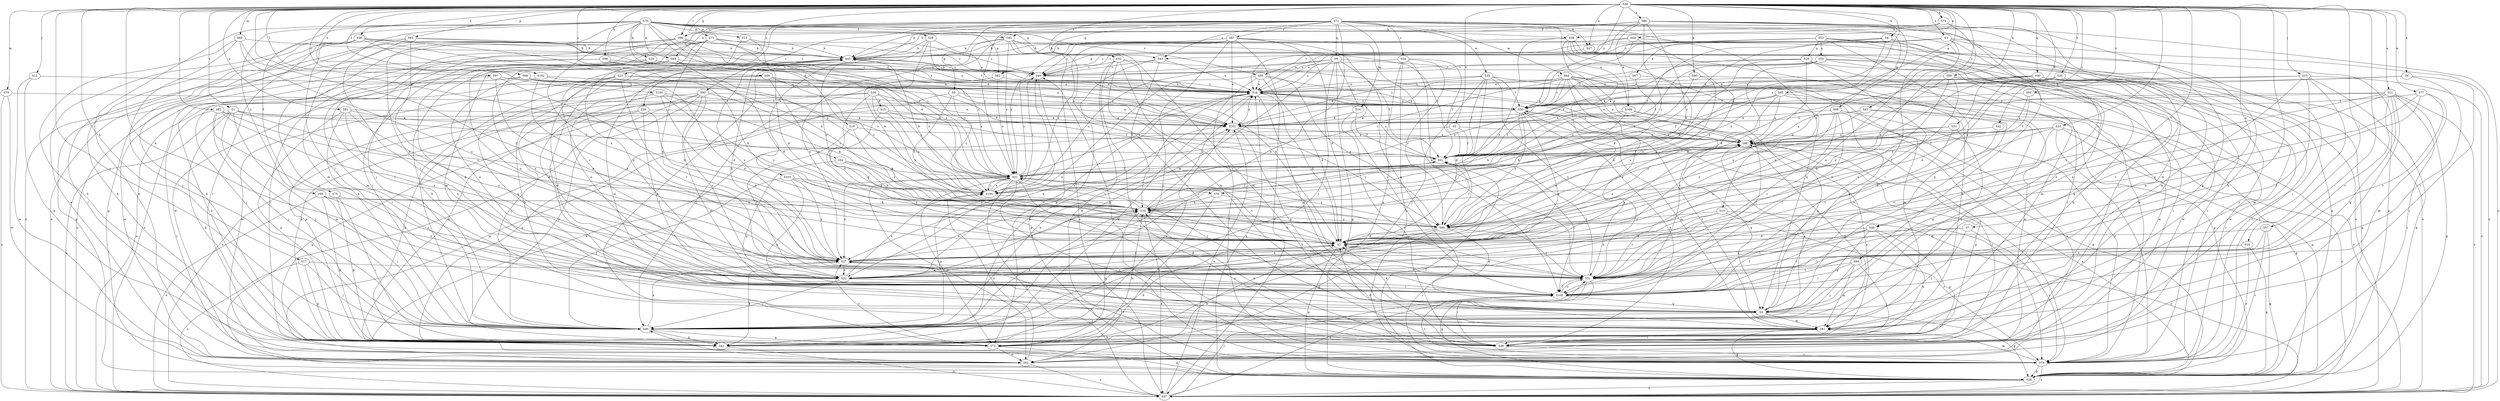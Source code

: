 strict digraph  {
S36;
S72;
S70;
S53;
S38;
S74;
S88;
S106;
S86;
S8;
S94;
S45;
S23;
S5;
S43;
S49;
S76;
S19;
S15;
S2;
S44;
S11;
S6;
S67;
S101;
S102;
S20;
S75;
S63;
S91;
S0;
S52;
S62;
S28;
S80;
S17;
S31;
S25;
S58;
S39;
S16;
S57;
S96;
S46;
S82;
S12;
S33;
S40;
S89;
S69;
S41;
S97;
S105;
S60;
S64;
S14;
S98;
S13;
S61;
S7;
S85;
S22;
S47;
S26;
S55;
S37;
S54;
S65;
S73;
S30;
S71;
S9;
S29;
S4;
S90;
S78;
S1;
S81;
S3;
S24;
S21;
S34;
S48;
S50;
S18;
S93;
S87;
S95;
S51;
S77;
S79;
S35;
S103;
S92;
S56;
S68;
S10;
S27;
S100;
S32;
S99;
S42;
S66;
S83;
S59;
S84;
S104;
S36 -> S74  [label=a];
S36 -> S88  [label=a];
S36 -> S8  [label=b];
S36 -> S94  [label=b];
S36 -> S23  [label=c];
S36 -> S5  [label=c];
S36 -> S43  [label=c];
S36 -> S76  [label=d];
S36 -> S44  [label=e];
S36 -> S11  [label=e];
S36 -> S6  [label=e];
S36 -> S102  [label=f];
S36 -> S80  [label=h];
S36 -> S17  [label=h];
S36 -> S31  [label=h];
S36 -> S16  [label=i];
S36 -> S57  [label=i];
S36 -> S96  [label=i];
S36 -> S82  [label=j];
S36 -> S12  [label=j];
S36 -> S33  [label=j];
S36 -> S40  [label=j];
S36 -> S89  [label=k];
S36 -> S97  [label=l];
S36 -> S105  [label=l];
S36 -> S60  [label=m];
S36 -> S7  [label=n];
S36 -> S85  [label=n];
S36 -> S22  [label=n];
S36 -> S47  [label=o];
S36 -> S54  [label=p];
S36 -> S65  [label=p];
S36 -> S30  [label=q];
S36 -> S71  [label=q];
S36 -> S1  [label=s];
S36 -> S81  [label=s];
S36 -> S3  [label=s];
S36 -> S34  [label=t];
S36 -> S48  [label=t];
S36 -> S18  [label=u];
S36 -> S93  [label=v];
S36 -> S77  [label=w];
S36 -> S79  [label=w];
S36 -> S56  [label=x];
S36 -> S68  [label=x];
S36 -> S100  [label=y];
S36 -> S32  [label=y];
S36 -> S42  [label=z];
S36 -> S66  [label=z];
S36 -> S83  [label=z];
S72 -> S106  [label=a];
S72 -> S43  [label=c];
S72 -> S20  [label=f];
S72 -> S0  [label=g];
S72 -> S52  [label=g];
S72 -> S96  [label=i];
S72 -> S46  [label=i];
S72 -> S40  [label=j];
S72 -> S69  [label=k];
S72 -> S105  [label=l];
S72 -> S64  [label=m];
S72 -> S14  [label=m];
S72 -> S98  [label=m];
S72 -> S22  [label=n];
S72 -> S9  [label=q];
S72 -> S90  [label=r];
S72 -> S24  [label=s];
S72 -> S21  [label=s];
S72 -> S48  [label=t];
S72 -> S87  [label=v];
S72 -> S35  [label=w];
S72 -> S103  [label=w];
S72 -> S10  [label=x];
S70 -> S76  [label=d];
S70 -> S19  [label=d];
S70 -> S75  [label=f];
S70 -> S63  [label=f];
S70 -> S52  [label=g];
S70 -> S62  [label=g];
S70 -> S25  [label=h];
S70 -> S58  [label=h];
S70 -> S69  [label=k];
S70 -> S13  [label=m];
S70 -> S61  [label=m];
S70 -> S22  [label=n];
S70 -> S47  [label=o];
S70 -> S26  [label=o];
S70 -> S78  [label=r];
S70 -> S21  [label=s];
S70 -> S95  [label=v];
S70 -> S92  [label=w];
S70 -> S27  [label=x];
S70 -> S59  [label=z];
S53 -> S67  [label=e];
S53 -> S62  [label=g];
S53 -> S28  [label=g];
S53 -> S55  [label=o];
S53 -> S37  [label=o];
S53 -> S29  [label=q];
S53 -> S4  [label=q];
S53 -> S95  [label=v];
S53 -> S84  [label=z];
S38 -> S15  [label=d];
S38 -> S2  [label=d];
S38 -> S101  [label=e];
S38 -> S40  [label=j];
S38 -> S41  [label=k];
S38 -> S21  [label=s];
S38 -> S99  [label=y];
S74 -> S45  [label=b];
S74 -> S2  [label=d];
S74 -> S58  [label=h];
S74 -> S41  [label=k];
S88 -> S106  [label=a];
S88 -> S45  [label=b];
S88 -> S2  [label=d];
S88 -> S63  [label=f];
S88 -> S39  [label=h];
S88 -> S61  [label=m];
S88 -> S37  [label=o];
S88 -> S73  [label=p];
S88 -> S50  [label=t];
S88 -> S104  [label=z];
S106 -> S101  [label=e];
S106 -> S91  [label=f];
S106 -> S39  [label=h];
S106 -> S105  [label=l];
S106 -> S4  [label=q];
S86 -> S91  [label=f];
S86 -> S46  [label=i];
S86 -> S61  [label=m];
S86 -> S73  [label=p];
S86 -> S4  [label=q];
S86 -> S78  [label=r];
S86 -> S18  [label=u];
S8 -> S43  [label=c];
S8 -> S39  [label=h];
S8 -> S61  [label=m];
S8 -> S4  [label=q];
S8 -> S21  [label=s];
S8 -> S18  [label=u];
S94 -> S49  [label=c];
S94 -> S101  [label=e];
S94 -> S28  [label=g];
S94 -> S105  [label=l];
S94 -> S21  [label=s];
S45 -> S49  [label=c];
S45 -> S46  [label=i];
S45 -> S61  [label=m];
S45 -> S27  [label=x];
S23 -> S40  [label=j];
S23 -> S105  [label=l];
S23 -> S21  [label=s];
S23 -> S18  [label=u];
S23 -> S51  [label=v];
S23 -> S92  [label=w];
S5 -> S86  [label=a];
S5 -> S91  [label=f];
S5 -> S41  [label=k];
S43 -> S49  [label=c];
S43 -> S39  [label=h];
S43 -> S73  [label=p];
S43 -> S18  [label=u];
S49 -> S45  [label=b];
S49 -> S28  [label=g];
S49 -> S18  [label=u];
S76 -> S39  [label=h];
S76 -> S73  [label=p];
S76 -> S51  [label=v];
S19 -> S86  [label=a];
S19 -> S39  [label=h];
S19 -> S51  [label=v];
S15 -> S2  [label=d];
S15 -> S101  [label=e];
S15 -> S91  [label=f];
S15 -> S73  [label=p];
S15 -> S104  [label=z];
S2 -> S86  [label=a];
S2 -> S28  [label=g];
S2 -> S21  [label=s];
S2 -> S92  [label=w];
S2 -> S27  [label=x];
S44 -> S45  [label=b];
S44 -> S49  [label=c];
S44 -> S28  [label=g];
S44 -> S50  [label=t];
S44 -> S99  [label=y];
S11 -> S101  [label=e];
S11 -> S28  [label=g];
S11 -> S46  [label=i];
S11 -> S37  [label=o];
S11 -> S4  [label=q];
S11 -> S78  [label=r];
S11 -> S50  [label=t];
S11 -> S51  [label=v];
S11 -> S27  [label=x];
S11 -> S99  [label=y];
S6 -> S46  [label=i];
S6 -> S105  [label=l];
S6 -> S50  [label=t];
S6 -> S18  [label=u];
S67 -> S2  [label=d];
S67 -> S18  [label=u];
S67 -> S104  [label=z];
S101 -> S86  [label=a];
S101 -> S4  [label=q];
S101 -> S18  [label=u];
S101 -> S27  [label=x];
S101 -> S99  [label=y];
S102 -> S2  [label=d];
S102 -> S37  [label=o];
S102 -> S18  [label=u];
S102 -> S27  [label=x];
S20 -> S101  [label=e];
S20 -> S28  [label=g];
S20 -> S105  [label=l];
S20 -> S73  [label=p];
S20 -> S27  [label=x];
S75 -> S39  [label=h];
S75 -> S46  [label=i];
S75 -> S73  [label=p];
S63 -> S45  [label=b];
S63 -> S91  [label=f];
S63 -> S46  [label=i];
S63 -> S61  [label=m];
S63 -> S37  [label=o];
S63 -> S73  [label=p];
S63 -> S21  [label=s];
S63 -> S27  [label=x];
S91 -> S86  [label=a];
S91 -> S105  [label=l];
S91 -> S21  [label=s];
S91 -> S18  [label=u];
S0 -> S101  [label=e];
S0 -> S28  [label=g];
S0 -> S39  [label=h];
S0 -> S50  [label=t];
S0 -> S104  [label=z];
S52 -> S86  [label=a];
S52 -> S49  [label=c];
S52 -> S2  [label=d];
S52 -> S46  [label=i];
S52 -> S4  [label=q];
S52 -> S51  [label=v];
S52 -> S92  [label=w];
S62 -> S40  [label=j];
S62 -> S21  [label=s];
S62 -> S18  [label=u];
S28 -> S86  [label=a];
S28 -> S91  [label=f];
S28 -> S37  [label=o];
S28 -> S18  [label=u];
S80 -> S21  [label=s];
S80 -> S18  [label=u];
S80 -> S92  [label=w];
S80 -> S99  [label=y];
S17 -> S40  [label=j];
S17 -> S37  [label=o];
S17 -> S73  [label=p];
S17 -> S51  [label=v];
S31 -> S86  [label=a];
S31 -> S4  [label=q];
S31 -> S51  [label=v];
S31 -> S99  [label=y];
S25 -> S49  [label=c];
S25 -> S22  [label=n];
S25 -> S37  [label=o];
S25 -> S18  [label=u];
S58 -> S45  [label=b];
S58 -> S2  [label=d];
S58 -> S41  [label=k];
S58 -> S37  [label=o];
S58 -> S4  [label=q];
S58 -> S78  [label=r];
S58 -> S99  [label=y];
S39 -> S2  [label=d];
S39 -> S91  [label=f];
S39 -> S37  [label=o];
S39 -> S73  [label=p];
S39 -> S21  [label=s];
S39 -> S18  [label=u];
S39 -> S27  [label=x];
S39 -> S99  [label=y];
S16 -> S28  [label=g];
S16 -> S78  [label=r];
S16 -> S51  [label=v];
S16 -> S27  [label=x];
S57 -> S2  [label=d];
S57 -> S28  [label=g];
S57 -> S78  [label=r];
S57 -> S51  [label=v];
S96 -> S45  [label=b];
S96 -> S49  [label=c];
S96 -> S101  [label=e];
S96 -> S28  [label=g];
S96 -> S40  [label=j];
S96 -> S61  [label=m];
S96 -> S37  [label=o];
S96 -> S21  [label=s];
S46 -> S45  [label=b];
S46 -> S2  [label=d];
S46 -> S39  [label=h];
S46 -> S78  [label=r];
S46 -> S50  [label=t];
S82 -> S2  [label=d];
S82 -> S101  [label=e];
S82 -> S40  [label=j];
S82 -> S22  [label=n];
S82 -> S78  [label=r];
S82 -> S27  [label=x];
S12 -> S41  [label=k];
S12 -> S18  [label=u];
S12 -> S92  [label=w];
S33 -> S101  [label=e];
S33 -> S28  [label=g];
S33 -> S105  [label=l];
S33 -> S37  [label=o];
S33 -> S78  [label=r];
S33 -> S18  [label=u];
S33 -> S51  [label=v];
S40 -> S86  [label=a];
S40 -> S45  [label=b];
S40 -> S49  [label=c];
S40 -> S101  [label=e];
S40 -> S39  [label=h];
S40 -> S41  [label=k];
S40 -> S73  [label=p];
S40 -> S27  [label=x];
S89 -> S2  [label=d];
S89 -> S46  [label=i];
S89 -> S22  [label=n];
S89 -> S18  [label=u];
S89 -> S51  [label=v];
S89 -> S92  [label=w];
S69 -> S49  [label=c];
S69 -> S2  [label=d];
S69 -> S22  [label=n];
S69 -> S37  [label=o];
S69 -> S21  [label=s];
S69 -> S92  [label=w];
S41 -> S86  [label=a];
S41 -> S2  [label=d];
S41 -> S101  [label=e];
S41 -> S37  [label=o];
S41 -> S18  [label=u];
S97 -> S2  [label=d];
S97 -> S18  [label=u];
S97 -> S92  [label=w];
S97 -> S27  [label=x];
S105 -> S4  [label=q];
S105 -> S78  [label=r];
S105 -> S51  [label=v];
S105 -> S27  [label=x];
S60 -> S45  [label=b];
S60 -> S2  [label=d];
S60 -> S40  [label=j];
S60 -> S41  [label=k];
S60 -> S27  [label=x];
S64 -> S86  [label=a];
S64 -> S101  [label=e];
S64 -> S105  [label=l];
S64 -> S61  [label=m];
S64 -> S4  [label=q];
S64 -> S21  [label=s];
S64 -> S50  [label=t];
S64 -> S18  [label=u];
S64 -> S51  [label=v];
S64 -> S92  [label=w];
S64 -> S104  [label=z];
S14 -> S101  [label=e];
S14 -> S91  [label=f];
S14 -> S46  [label=i];
S98 -> S101  [label=e];
S98 -> S105  [label=l];
S98 -> S22  [label=n];
S98 -> S78  [label=r];
S98 -> S51  [label=v];
S98 -> S92  [label=w];
S13 -> S45  [label=b];
S13 -> S2  [label=d];
S13 -> S51  [label=v];
S61 -> S28  [label=g];
S61 -> S46  [label=i];
S61 -> S41  [label=k];
S61 -> S50  [label=t];
S7 -> S2  [label=d];
S7 -> S40  [label=j];
S7 -> S105  [label=l];
S7 -> S78  [label=r];
S85 -> S86  [label=a];
S85 -> S91  [label=f];
S85 -> S105  [label=l];
S85 -> S37  [label=o];
S85 -> S21  [label=s];
S85 -> S50  [label=t];
S85 -> S99  [label=y];
S22 -> S40  [label=j];
S22 -> S105  [label=l];
S22 -> S104  [label=z];
S47 -> S49  [label=c];
S47 -> S78  [label=r];
S26 -> S45  [label=b];
S26 -> S39  [label=h];
S26 -> S50  [label=t];
S26 -> S18  [label=u];
S26 -> S99  [label=y];
S55 -> S49  [label=c];
S55 -> S2  [label=d];
S55 -> S91  [label=f];
S55 -> S46  [label=i];
S55 -> S41  [label=k];
S55 -> S78  [label=r];
S55 -> S50  [label=t];
S37 -> S101  [label=e];
S37 -> S105  [label=l];
S37 -> S51  [label=v];
S54 -> S39  [label=h];
S54 -> S4  [label=q];
S54 -> S21  [label=s];
S54 -> S104  [label=z];
S65 -> S45  [label=b];
S65 -> S41  [label=k];
S65 -> S105  [label=l];
S65 -> S37  [label=o];
S65 -> S18  [label=u];
S65 -> S51  [label=v];
S73 -> S28  [label=g];
S73 -> S39  [label=h];
S73 -> S92  [label=w];
S73 -> S27  [label=x];
S30 -> S2  [label=d];
S30 -> S101  [label=e];
S30 -> S39  [label=h];
S30 -> S61  [label=m];
S30 -> S4  [label=q];
S30 -> S78  [label=r];
S30 -> S18  [label=u];
S30 -> S92  [label=w];
S71 -> S45  [label=b];
S71 -> S49  [label=c];
S71 -> S40  [label=j];
S71 -> S61  [label=m];
S71 -> S22  [label=n];
S71 -> S4  [label=q];
S71 -> S78  [label=r];
S71 -> S50  [label=t];
S71 -> S27  [label=x];
S9 -> S86  [label=a];
S9 -> S49  [label=c];
S9 -> S91  [label=f];
S9 -> S28  [label=g];
S9 -> S40  [label=j];
S9 -> S105  [label=l];
S9 -> S22  [label=n];
S9 -> S18  [label=u];
S9 -> S104  [label=z];
S29 -> S49  [label=c];
S29 -> S91  [label=f];
S29 -> S39  [label=h];
S29 -> S46  [label=i];
S29 -> S105  [label=l];
S29 -> S61  [label=m];
S29 -> S27  [label=x];
S4 -> S2  [label=d];
S4 -> S28  [label=g];
S4 -> S40  [label=j];
S4 -> S61  [label=m];
S90 -> S41  [label=k];
S90 -> S61  [label=m];
S90 -> S22  [label=n];
S90 -> S37  [label=o];
S90 -> S73  [label=p];
S90 -> S78  [label=r];
S90 -> S50  [label=t];
S90 -> S104  [label=z];
S78 -> S49  [label=c];
S78 -> S28  [label=g];
S78 -> S61  [label=m];
S78 -> S37  [label=o];
S1 -> S101  [label=e];
S1 -> S91  [label=f];
S1 -> S40  [label=j];
S1 -> S41  [label=k];
S1 -> S61  [label=m];
S1 -> S37  [label=o];
S1 -> S99  [label=y];
S81 -> S86  [label=a];
S81 -> S101  [label=e];
S81 -> S105  [label=l];
S81 -> S22  [label=n];
S81 -> S73  [label=p];
S81 -> S27  [label=x];
S3 -> S45  [label=b];
S3 -> S91  [label=f];
S3 -> S46  [label=i];
S3 -> S40  [label=j];
S3 -> S22  [label=n];
S3 -> S37  [label=o];
S3 -> S18  [label=u];
S24 -> S49  [label=c];
S24 -> S91  [label=f];
S24 -> S105  [label=l];
S24 -> S73  [label=p];
S24 -> S78  [label=r];
S24 -> S99  [label=y];
S21 -> S49  [label=c];
S21 -> S91  [label=f];
S21 -> S46  [label=i];
S21 -> S105  [label=l];
S21 -> S37  [label=o];
S21 -> S73  [label=p];
S21 -> S78  [label=r];
S21 -> S18  [label=u];
S21 -> S92  [label=w];
S21 -> S27  [label=x];
S21 -> S104  [label=z];
S34 -> S2  [label=d];
S34 -> S28  [label=g];
S34 -> S18  [label=u];
S34 -> S99  [label=y];
S48 -> S2  [label=d];
S48 -> S41  [label=k];
S48 -> S105  [label=l];
S48 -> S73  [label=p];
S48 -> S4  [label=q];
S48 -> S51  [label=v];
S50 -> S101  [label=e];
S50 -> S28  [label=g];
S50 -> S39  [label=h];
S50 -> S61  [label=m];
S50 -> S22  [label=n];
S50 -> S78  [label=r];
S50 -> S18  [label=u];
S50 -> S99  [label=y];
S18 -> S45  [label=b];
S18 -> S2  [label=d];
S18 -> S41  [label=k];
S18 -> S22  [label=n];
S18 -> S4  [label=q];
S18 -> S50  [label=t];
S93 -> S86  [label=a];
S93 -> S91  [label=f];
S93 -> S78  [label=r];
S93 -> S50  [label=t];
S87 -> S45  [label=b];
S87 -> S49  [label=c];
S87 -> S2  [label=d];
S87 -> S101  [label=e];
S87 -> S40  [label=j];
S87 -> S37  [label=o];
S87 -> S4  [label=q];
S87 -> S21  [label=s];
S87 -> S51  [label=v];
S87 -> S104  [label=z];
S95 -> S2  [label=d];
S95 -> S22  [label=n];
S95 -> S78  [label=r];
S95 -> S50  [label=t];
S95 -> S18  [label=u];
S95 -> S99  [label=y];
S51 -> S45  [label=b];
S51 -> S2  [label=d];
S51 -> S91  [label=f];
S51 -> S28  [label=g];
S51 -> S39  [label=h];
S51 -> S46  [label=i];
S51 -> S105  [label=l];
S77 -> S61  [label=m];
S77 -> S22  [label=n];
S77 -> S50  [label=t];
S77 -> S51  [label=v];
S77 -> S27  [label=x];
S79 -> S37  [label=o];
S79 -> S50  [label=t];
S79 -> S92  [label=w];
S35 -> S2  [label=d];
S35 -> S101  [label=e];
S35 -> S91  [label=f];
S35 -> S28  [label=g];
S35 -> S40  [label=j];
S35 -> S50  [label=t];
S35 -> S18  [label=u];
S35 -> S51  [label=v];
S103 -> S40  [label=j];
S103 -> S4  [label=q];
S103 -> S27  [label=x];
S103 -> S99  [label=y];
S103 -> S104  [label=z];
S92 -> S40  [label=j];
S92 -> S37  [label=o];
S92 -> S104  [label=z];
S56 -> S45  [label=b];
S56 -> S49  [label=c];
S56 -> S2  [label=d];
S56 -> S39  [label=h];
S56 -> S41  [label=k];
S56 -> S105  [label=l];
S56 -> S78  [label=r];
S56 -> S92  [label=w];
S56 -> S104  [label=z];
S68 -> S101  [label=e];
S68 -> S91  [label=f];
S68 -> S40  [label=j];
S68 -> S41  [label=k];
S68 -> S22  [label=n];
S68 -> S21  [label=s];
S68 -> S18  [label=u];
S10 -> S22  [label=n];
S10 -> S37  [label=o];
S10 -> S78  [label=r];
S10 -> S51  [label=v];
S10 -> S99  [label=y];
S27 -> S86  [label=a];
S27 -> S2  [label=d];
S27 -> S39  [label=h];
S27 -> S41  [label=k];
S27 -> S22  [label=n];
S27 -> S78  [label=r];
S27 -> S51  [label=v];
S100 -> S2  [label=d];
S100 -> S39  [label=h];
S100 -> S22  [label=n];
S100 -> S73  [label=p];
S100 -> S50  [label=t];
S100 -> S99  [label=y];
S32 -> S86  [label=a];
S32 -> S2  [label=d];
S32 -> S91  [label=f];
S32 -> S28  [label=g];
S32 -> S39  [label=h];
S32 -> S37  [label=o];
S32 -> S78  [label=r];
S32 -> S51  [label=v];
S99 -> S86  [label=a];
S99 -> S2  [label=d];
S99 -> S91  [label=f];
S99 -> S22  [label=n];
S99 -> S73  [label=p];
S99 -> S78  [label=r];
S99 -> S21  [label=s];
S99 -> S51  [label=v];
S42 -> S86  [label=a];
S42 -> S51  [label=v];
S66 -> S101  [label=e];
S66 -> S22  [label=n];
S66 -> S4  [label=q];
S66 -> S18  [label=u];
S66 -> S99  [label=y];
S66 -> S104  [label=z];
S83 -> S86  [label=a];
S83 -> S101  [label=e];
S83 -> S28  [label=g];
S83 -> S40  [label=j];
S83 -> S99  [label=y];
S59 -> S39  [label=h];
S59 -> S40  [label=j];
S59 -> S22  [label=n];
S59 -> S37  [label=o];
S59 -> S73  [label=p];
S84 -> S46  [label=i];
S84 -> S40  [label=j];
S84 -> S105  [label=l];
S84 -> S61  [label=m];
S84 -> S51  [label=v];
S104 -> S45  [label=b];
S104 -> S49  [label=c];
S104 -> S91  [label=f];
S104 -> S39  [label=h];
S104 -> S21  [label=s];
}
